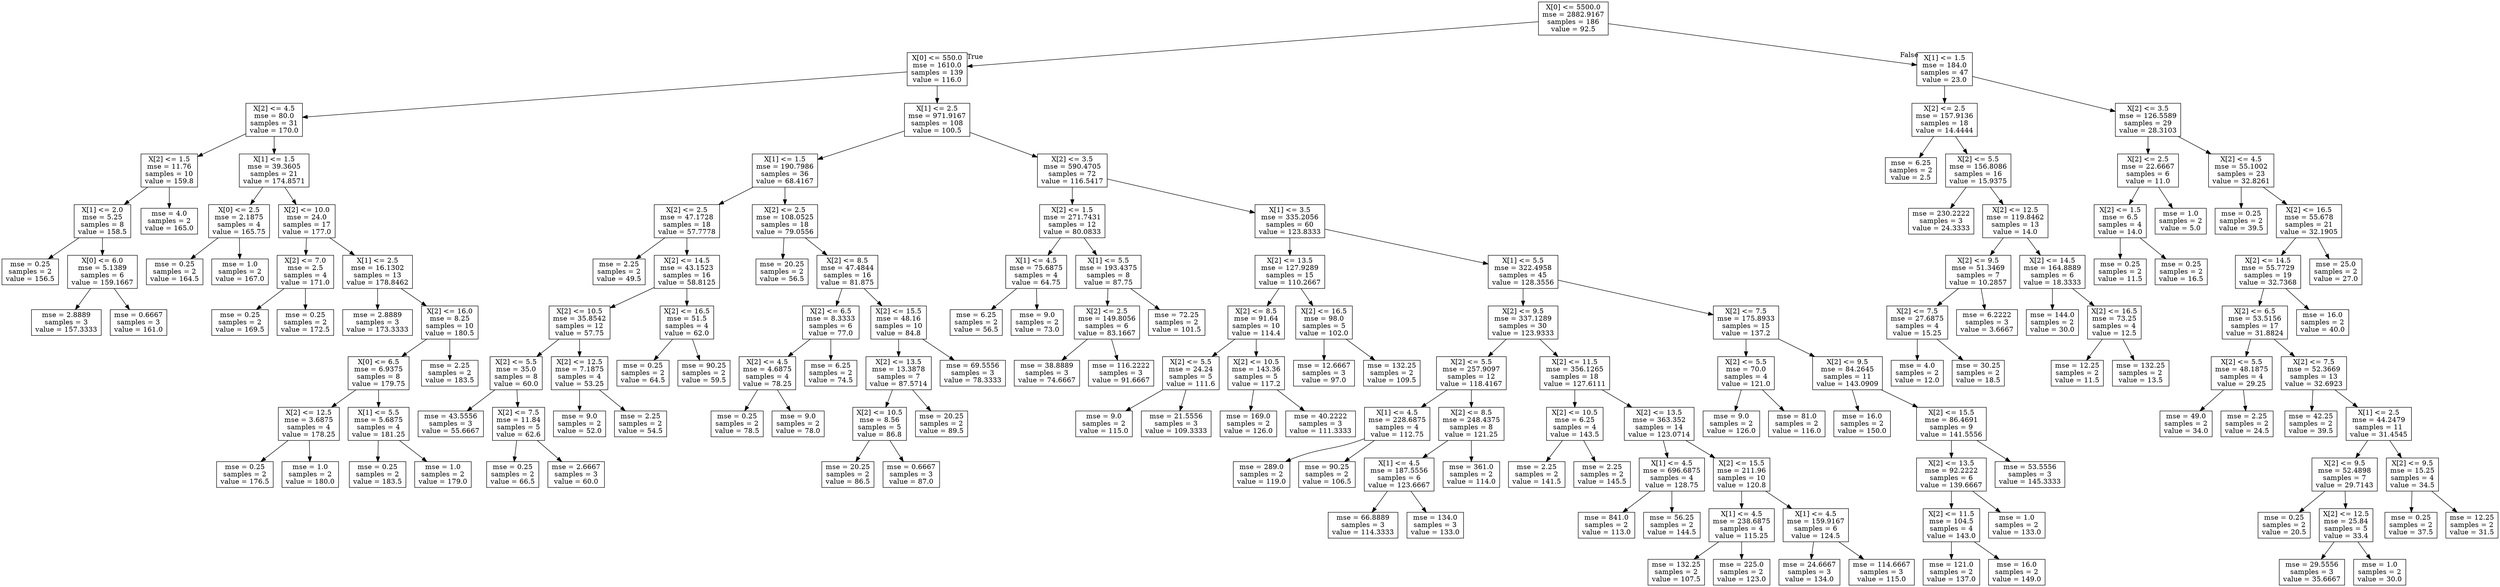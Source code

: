digraph Tree {
node [shape=box] ;
0 [label="X[0] <= 5500.0\nmse = 2882.9167\nsamples = 186\nvalue = 92.5"] ;
1 [label="X[0] <= 550.0\nmse = 1610.0\nsamples = 139\nvalue = 116.0"] ;
0 -> 1 [labeldistance=2.5, labelangle=45, headlabel="True"] ;
2 [label="X[2] <= 4.5\nmse = 80.0\nsamples = 31\nvalue = 170.0"] ;
1 -> 2 ;
3 [label="X[2] <= 1.5\nmse = 11.76\nsamples = 10\nvalue = 159.8"] ;
2 -> 3 ;
4 [label="X[1] <= 2.0\nmse = 5.25\nsamples = 8\nvalue = 158.5"] ;
3 -> 4 ;
5 [label="mse = 0.25\nsamples = 2\nvalue = 156.5"] ;
4 -> 5 ;
6 [label="X[0] <= 6.0\nmse = 5.1389\nsamples = 6\nvalue = 159.1667"] ;
4 -> 6 ;
7 [label="mse = 2.8889\nsamples = 3\nvalue = 157.3333"] ;
6 -> 7 ;
8 [label="mse = 0.6667\nsamples = 3\nvalue = 161.0"] ;
6 -> 8 ;
9 [label="mse = 4.0\nsamples = 2\nvalue = 165.0"] ;
3 -> 9 ;
10 [label="X[1] <= 1.5\nmse = 39.3605\nsamples = 21\nvalue = 174.8571"] ;
2 -> 10 ;
11 [label="X[0] <= 2.5\nmse = 2.1875\nsamples = 4\nvalue = 165.75"] ;
10 -> 11 ;
12 [label="mse = 0.25\nsamples = 2\nvalue = 164.5"] ;
11 -> 12 ;
13 [label="mse = 1.0\nsamples = 2\nvalue = 167.0"] ;
11 -> 13 ;
14 [label="X[2] <= 10.0\nmse = 24.0\nsamples = 17\nvalue = 177.0"] ;
10 -> 14 ;
15 [label="X[2] <= 7.0\nmse = 2.5\nsamples = 4\nvalue = 171.0"] ;
14 -> 15 ;
16 [label="mse = 0.25\nsamples = 2\nvalue = 169.5"] ;
15 -> 16 ;
17 [label="mse = 0.25\nsamples = 2\nvalue = 172.5"] ;
15 -> 17 ;
18 [label="X[1] <= 2.5\nmse = 16.1302\nsamples = 13\nvalue = 178.8462"] ;
14 -> 18 ;
19 [label="mse = 2.8889\nsamples = 3\nvalue = 173.3333"] ;
18 -> 19 ;
20 [label="X[2] <= 16.0\nmse = 8.25\nsamples = 10\nvalue = 180.5"] ;
18 -> 20 ;
21 [label="X[0] <= 6.5\nmse = 6.9375\nsamples = 8\nvalue = 179.75"] ;
20 -> 21 ;
22 [label="X[2] <= 12.5\nmse = 3.6875\nsamples = 4\nvalue = 178.25"] ;
21 -> 22 ;
23 [label="mse = 0.25\nsamples = 2\nvalue = 176.5"] ;
22 -> 23 ;
24 [label="mse = 1.0\nsamples = 2\nvalue = 180.0"] ;
22 -> 24 ;
25 [label="X[1] <= 5.5\nmse = 5.6875\nsamples = 4\nvalue = 181.25"] ;
21 -> 25 ;
26 [label="mse = 0.25\nsamples = 2\nvalue = 183.5"] ;
25 -> 26 ;
27 [label="mse = 1.0\nsamples = 2\nvalue = 179.0"] ;
25 -> 27 ;
28 [label="mse = 2.25\nsamples = 2\nvalue = 183.5"] ;
20 -> 28 ;
29 [label="X[1] <= 2.5\nmse = 971.9167\nsamples = 108\nvalue = 100.5"] ;
1 -> 29 ;
30 [label="X[1] <= 1.5\nmse = 190.7986\nsamples = 36\nvalue = 68.4167"] ;
29 -> 30 ;
31 [label="X[2] <= 2.5\nmse = 47.1728\nsamples = 18\nvalue = 57.7778"] ;
30 -> 31 ;
32 [label="mse = 2.25\nsamples = 2\nvalue = 49.5"] ;
31 -> 32 ;
33 [label="X[2] <= 14.5\nmse = 43.1523\nsamples = 16\nvalue = 58.8125"] ;
31 -> 33 ;
34 [label="X[2] <= 10.5\nmse = 35.8542\nsamples = 12\nvalue = 57.75"] ;
33 -> 34 ;
35 [label="X[2] <= 5.5\nmse = 35.0\nsamples = 8\nvalue = 60.0"] ;
34 -> 35 ;
36 [label="mse = 43.5556\nsamples = 3\nvalue = 55.6667"] ;
35 -> 36 ;
37 [label="X[2] <= 7.5\nmse = 11.84\nsamples = 5\nvalue = 62.6"] ;
35 -> 37 ;
38 [label="mse = 0.25\nsamples = 2\nvalue = 66.5"] ;
37 -> 38 ;
39 [label="mse = 2.6667\nsamples = 3\nvalue = 60.0"] ;
37 -> 39 ;
40 [label="X[2] <= 12.5\nmse = 7.1875\nsamples = 4\nvalue = 53.25"] ;
34 -> 40 ;
41 [label="mse = 9.0\nsamples = 2\nvalue = 52.0"] ;
40 -> 41 ;
42 [label="mse = 2.25\nsamples = 2\nvalue = 54.5"] ;
40 -> 42 ;
43 [label="X[2] <= 16.5\nmse = 51.5\nsamples = 4\nvalue = 62.0"] ;
33 -> 43 ;
44 [label="mse = 0.25\nsamples = 2\nvalue = 64.5"] ;
43 -> 44 ;
45 [label="mse = 90.25\nsamples = 2\nvalue = 59.5"] ;
43 -> 45 ;
46 [label="X[2] <= 2.5\nmse = 108.0525\nsamples = 18\nvalue = 79.0556"] ;
30 -> 46 ;
47 [label="mse = 20.25\nsamples = 2\nvalue = 56.5"] ;
46 -> 47 ;
48 [label="X[2] <= 8.5\nmse = 47.4844\nsamples = 16\nvalue = 81.875"] ;
46 -> 48 ;
49 [label="X[2] <= 6.5\nmse = 8.3333\nsamples = 6\nvalue = 77.0"] ;
48 -> 49 ;
50 [label="X[2] <= 4.5\nmse = 4.6875\nsamples = 4\nvalue = 78.25"] ;
49 -> 50 ;
51 [label="mse = 0.25\nsamples = 2\nvalue = 78.5"] ;
50 -> 51 ;
52 [label="mse = 9.0\nsamples = 2\nvalue = 78.0"] ;
50 -> 52 ;
53 [label="mse = 6.25\nsamples = 2\nvalue = 74.5"] ;
49 -> 53 ;
54 [label="X[2] <= 15.5\nmse = 48.16\nsamples = 10\nvalue = 84.8"] ;
48 -> 54 ;
55 [label="X[2] <= 13.5\nmse = 13.3878\nsamples = 7\nvalue = 87.5714"] ;
54 -> 55 ;
56 [label="X[2] <= 10.5\nmse = 8.56\nsamples = 5\nvalue = 86.8"] ;
55 -> 56 ;
57 [label="mse = 20.25\nsamples = 2\nvalue = 86.5"] ;
56 -> 57 ;
58 [label="mse = 0.6667\nsamples = 3\nvalue = 87.0"] ;
56 -> 58 ;
59 [label="mse = 20.25\nsamples = 2\nvalue = 89.5"] ;
55 -> 59 ;
60 [label="mse = 69.5556\nsamples = 3\nvalue = 78.3333"] ;
54 -> 60 ;
61 [label="X[2] <= 3.5\nmse = 590.4705\nsamples = 72\nvalue = 116.5417"] ;
29 -> 61 ;
62 [label="X[2] <= 1.5\nmse = 271.7431\nsamples = 12\nvalue = 80.0833"] ;
61 -> 62 ;
63 [label="X[1] <= 4.5\nmse = 75.6875\nsamples = 4\nvalue = 64.75"] ;
62 -> 63 ;
64 [label="mse = 6.25\nsamples = 2\nvalue = 56.5"] ;
63 -> 64 ;
65 [label="mse = 9.0\nsamples = 2\nvalue = 73.0"] ;
63 -> 65 ;
66 [label="X[1] <= 5.5\nmse = 193.4375\nsamples = 8\nvalue = 87.75"] ;
62 -> 66 ;
67 [label="X[2] <= 2.5\nmse = 149.8056\nsamples = 6\nvalue = 83.1667"] ;
66 -> 67 ;
68 [label="mse = 38.8889\nsamples = 3\nvalue = 74.6667"] ;
67 -> 68 ;
69 [label="mse = 116.2222\nsamples = 3\nvalue = 91.6667"] ;
67 -> 69 ;
70 [label="mse = 72.25\nsamples = 2\nvalue = 101.5"] ;
66 -> 70 ;
71 [label="X[1] <= 3.5\nmse = 335.2056\nsamples = 60\nvalue = 123.8333"] ;
61 -> 71 ;
72 [label="X[2] <= 13.5\nmse = 127.9289\nsamples = 15\nvalue = 110.2667"] ;
71 -> 72 ;
73 [label="X[2] <= 8.5\nmse = 91.64\nsamples = 10\nvalue = 114.4"] ;
72 -> 73 ;
74 [label="X[2] <= 5.5\nmse = 24.24\nsamples = 5\nvalue = 111.6"] ;
73 -> 74 ;
75 [label="mse = 9.0\nsamples = 2\nvalue = 115.0"] ;
74 -> 75 ;
76 [label="mse = 21.5556\nsamples = 3\nvalue = 109.3333"] ;
74 -> 76 ;
77 [label="X[2] <= 10.5\nmse = 143.36\nsamples = 5\nvalue = 117.2"] ;
73 -> 77 ;
78 [label="mse = 169.0\nsamples = 2\nvalue = 126.0"] ;
77 -> 78 ;
79 [label="mse = 40.2222\nsamples = 3\nvalue = 111.3333"] ;
77 -> 79 ;
80 [label="X[2] <= 16.5\nmse = 98.0\nsamples = 5\nvalue = 102.0"] ;
72 -> 80 ;
81 [label="mse = 12.6667\nsamples = 3\nvalue = 97.0"] ;
80 -> 81 ;
82 [label="mse = 132.25\nsamples = 2\nvalue = 109.5"] ;
80 -> 82 ;
83 [label="X[1] <= 5.5\nmse = 322.4958\nsamples = 45\nvalue = 128.3556"] ;
71 -> 83 ;
84 [label="X[2] <= 9.5\nmse = 337.1289\nsamples = 30\nvalue = 123.9333"] ;
83 -> 84 ;
85 [label="X[2] <= 5.5\nmse = 257.9097\nsamples = 12\nvalue = 118.4167"] ;
84 -> 85 ;
86 [label="X[1] <= 4.5\nmse = 228.6875\nsamples = 4\nvalue = 112.75"] ;
85 -> 86 ;
87 [label="mse = 289.0\nsamples = 2\nvalue = 119.0"] ;
86 -> 87 ;
88 [label="mse = 90.25\nsamples = 2\nvalue = 106.5"] ;
86 -> 88 ;
89 [label="X[2] <= 8.5\nmse = 248.4375\nsamples = 8\nvalue = 121.25"] ;
85 -> 89 ;
90 [label="X[1] <= 4.5\nmse = 187.5556\nsamples = 6\nvalue = 123.6667"] ;
89 -> 90 ;
91 [label="mse = 66.8889\nsamples = 3\nvalue = 114.3333"] ;
90 -> 91 ;
92 [label="mse = 134.0\nsamples = 3\nvalue = 133.0"] ;
90 -> 92 ;
93 [label="mse = 361.0\nsamples = 2\nvalue = 114.0"] ;
89 -> 93 ;
94 [label="X[2] <= 11.5\nmse = 356.1265\nsamples = 18\nvalue = 127.6111"] ;
84 -> 94 ;
95 [label="X[2] <= 10.5\nmse = 6.25\nsamples = 4\nvalue = 143.5"] ;
94 -> 95 ;
96 [label="mse = 2.25\nsamples = 2\nvalue = 141.5"] ;
95 -> 96 ;
97 [label="mse = 2.25\nsamples = 2\nvalue = 145.5"] ;
95 -> 97 ;
98 [label="X[2] <= 13.5\nmse = 363.352\nsamples = 14\nvalue = 123.0714"] ;
94 -> 98 ;
99 [label="X[1] <= 4.5\nmse = 696.6875\nsamples = 4\nvalue = 128.75"] ;
98 -> 99 ;
100 [label="mse = 841.0\nsamples = 2\nvalue = 113.0"] ;
99 -> 100 ;
101 [label="mse = 56.25\nsamples = 2\nvalue = 144.5"] ;
99 -> 101 ;
102 [label="X[2] <= 15.5\nmse = 211.96\nsamples = 10\nvalue = 120.8"] ;
98 -> 102 ;
103 [label="X[1] <= 4.5\nmse = 238.6875\nsamples = 4\nvalue = 115.25"] ;
102 -> 103 ;
104 [label="mse = 132.25\nsamples = 2\nvalue = 107.5"] ;
103 -> 104 ;
105 [label="mse = 225.0\nsamples = 2\nvalue = 123.0"] ;
103 -> 105 ;
106 [label="X[1] <= 4.5\nmse = 159.9167\nsamples = 6\nvalue = 124.5"] ;
102 -> 106 ;
107 [label="mse = 24.6667\nsamples = 3\nvalue = 134.0"] ;
106 -> 107 ;
108 [label="mse = 114.6667\nsamples = 3\nvalue = 115.0"] ;
106 -> 108 ;
109 [label="X[2] <= 7.5\nmse = 175.8933\nsamples = 15\nvalue = 137.2"] ;
83 -> 109 ;
110 [label="X[2] <= 5.5\nmse = 70.0\nsamples = 4\nvalue = 121.0"] ;
109 -> 110 ;
111 [label="mse = 9.0\nsamples = 2\nvalue = 126.0"] ;
110 -> 111 ;
112 [label="mse = 81.0\nsamples = 2\nvalue = 116.0"] ;
110 -> 112 ;
113 [label="X[2] <= 9.5\nmse = 84.2645\nsamples = 11\nvalue = 143.0909"] ;
109 -> 113 ;
114 [label="mse = 16.0\nsamples = 2\nvalue = 150.0"] ;
113 -> 114 ;
115 [label="X[2] <= 15.5\nmse = 86.4691\nsamples = 9\nvalue = 141.5556"] ;
113 -> 115 ;
116 [label="X[2] <= 13.5\nmse = 92.2222\nsamples = 6\nvalue = 139.6667"] ;
115 -> 116 ;
117 [label="X[2] <= 11.5\nmse = 104.5\nsamples = 4\nvalue = 143.0"] ;
116 -> 117 ;
118 [label="mse = 121.0\nsamples = 2\nvalue = 137.0"] ;
117 -> 118 ;
119 [label="mse = 16.0\nsamples = 2\nvalue = 149.0"] ;
117 -> 119 ;
120 [label="mse = 1.0\nsamples = 2\nvalue = 133.0"] ;
116 -> 120 ;
121 [label="mse = 53.5556\nsamples = 3\nvalue = 145.3333"] ;
115 -> 121 ;
122 [label="X[1] <= 1.5\nmse = 184.0\nsamples = 47\nvalue = 23.0"] ;
0 -> 122 [labeldistance=2.5, labelangle=-45, headlabel="False"] ;
123 [label="X[2] <= 2.5\nmse = 157.9136\nsamples = 18\nvalue = 14.4444"] ;
122 -> 123 ;
124 [label="mse = 6.25\nsamples = 2\nvalue = 2.5"] ;
123 -> 124 ;
125 [label="X[2] <= 5.5\nmse = 156.8086\nsamples = 16\nvalue = 15.9375"] ;
123 -> 125 ;
126 [label="mse = 230.2222\nsamples = 3\nvalue = 24.3333"] ;
125 -> 126 ;
127 [label="X[2] <= 12.5\nmse = 119.8462\nsamples = 13\nvalue = 14.0"] ;
125 -> 127 ;
128 [label="X[2] <= 9.5\nmse = 51.3469\nsamples = 7\nvalue = 10.2857"] ;
127 -> 128 ;
129 [label="X[2] <= 7.5\nmse = 27.6875\nsamples = 4\nvalue = 15.25"] ;
128 -> 129 ;
130 [label="mse = 4.0\nsamples = 2\nvalue = 12.0"] ;
129 -> 130 ;
131 [label="mse = 30.25\nsamples = 2\nvalue = 18.5"] ;
129 -> 131 ;
132 [label="mse = 6.2222\nsamples = 3\nvalue = 3.6667"] ;
128 -> 132 ;
133 [label="X[2] <= 14.5\nmse = 164.8889\nsamples = 6\nvalue = 18.3333"] ;
127 -> 133 ;
134 [label="mse = 144.0\nsamples = 2\nvalue = 30.0"] ;
133 -> 134 ;
135 [label="X[2] <= 16.5\nmse = 73.25\nsamples = 4\nvalue = 12.5"] ;
133 -> 135 ;
136 [label="mse = 12.25\nsamples = 2\nvalue = 11.5"] ;
135 -> 136 ;
137 [label="mse = 132.25\nsamples = 2\nvalue = 13.5"] ;
135 -> 137 ;
138 [label="X[2] <= 3.5\nmse = 126.5589\nsamples = 29\nvalue = 28.3103"] ;
122 -> 138 ;
139 [label="X[2] <= 2.5\nmse = 22.6667\nsamples = 6\nvalue = 11.0"] ;
138 -> 139 ;
140 [label="X[2] <= 1.5\nmse = 6.5\nsamples = 4\nvalue = 14.0"] ;
139 -> 140 ;
141 [label="mse = 0.25\nsamples = 2\nvalue = 11.5"] ;
140 -> 141 ;
142 [label="mse = 0.25\nsamples = 2\nvalue = 16.5"] ;
140 -> 142 ;
143 [label="mse = 1.0\nsamples = 2\nvalue = 5.0"] ;
139 -> 143 ;
144 [label="X[2] <= 4.5\nmse = 55.1002\nsamples = 23\nvalue = 32.8261"] ;
138 -> 144 ;
145 [label="mse = 0.25\nsamples = 2\nvalue = 39.5"] ;
144 -> 145 ;
146 [label="X[2] <= 16.5\nmse = 55.678\nsamples = 21\nvalue = 32.1905"] ;
144 -> 146 ;
147 [label="X[2] <= 14.5\nmse = 55.7729\nsamples = 19\nvalue = 32.7368"] ;
146 -> 147 ;
148 [label="X[2] <= 6.5\nmse = 53.5156\nsamples = 17\nvalue = 31.8824"] ;
147 -> 148 ;
149 [label="X[2] <= 5.5\nmse = 48.1875\nsamples = 4\nvalue = 29.25"] ;
148 -> 149 ;
150 [label="mse = 49.0\nsamples = 2\nvalue = 34.0"] ;
149 -> 150 ;
151 [label="mse = 2.25\nsamples = 2\nvalue = 24.5"] ;
149 -> 151 ;
152 [label="X[2] <= 7.5\nmse = 52.3669\nsamples = 13\nvalue = 32.6923"] ;
148 -> 152 ;
153 [label="mse = 42.25\nsamples = 2\nvalue = 39.5"] ;
152 -> 153 ;
154 [label="X[1] <= 2.5\nmse = 44.2479\nsamples = 11\nvalue = 31.4545"] ;
152 -> 154 ;
155 [label="X[2] <= 9.5\nmse = 52.4898\nsamples = 7\nvalue = 29.7143"] ;
154 -> 155 ;
156 [label="mse = 0.25\nsamples = 2\nvalue = 20.5"] ;
155 -> 156 ;
157 [label="X[2] <= 12.5\nmse = 25.84\nsamples = 5\nvalue = 33.4"] ;
155 -> 157 ;
158 [label="mse = 29.5556\nsamples = 3\nvalue = 35.6667"] ;
157 -> 158 ;
159 [label="mse = 1.0\nsamples = 2\nvalue = 30.0"] ;
157 -> 159 ;
160 [label="X[2] <= 9.5\nmse = 15.25\nsamples = 4\nvalue = 34.5"] ;
154 -> 160 ;
161 [label="mse = 0.25\nsamples = 2\nvalue = 37.5"] ;
160 -> 161 ;
162 [label="mse = 12.25\nsamples = 2\nvalue = 31.5"] ;
160 -> 162 ;
163 [label="mse = 16.0\nsamples = 2\nvalue = 40.0"] ;
147 -> 163 ;
164 [label="mse = 25.0\nsamples = 2\nvalue = 27.0"] ;
146 -> 164 ;
}